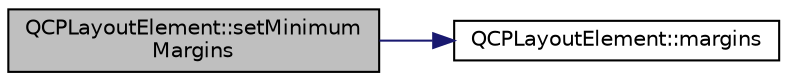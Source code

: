 digraph "QCPLayoutElement::setMinimumMargins"
{
  edge [fontname="Helvetica",fontsize="10",labelfontname="Helvetica",labelfontsize="10"];
  node [fontname="Helvetica",fontsize="10",shape=record];
  rankdir="LR";
  Node1 [label="QCPLayoutElement::setMinimum\lMargins",height=0.2,width=0.4,color="black", fillcolor="grey75", style="filled", fontcolor="black"];
  Node1 -> Node2 [color="midnightblue",fontsize="10",style="solid",fontname="Helvetica"];
  Node2 [label="QCPLayoutElement::margins",height=0.2,width=0.4,color="black", fillcolor="white", style="filled",URL="$class_q_c_p_layout_element.html#a85ff977dfcced84eef32d9f819ec9543"];
}
